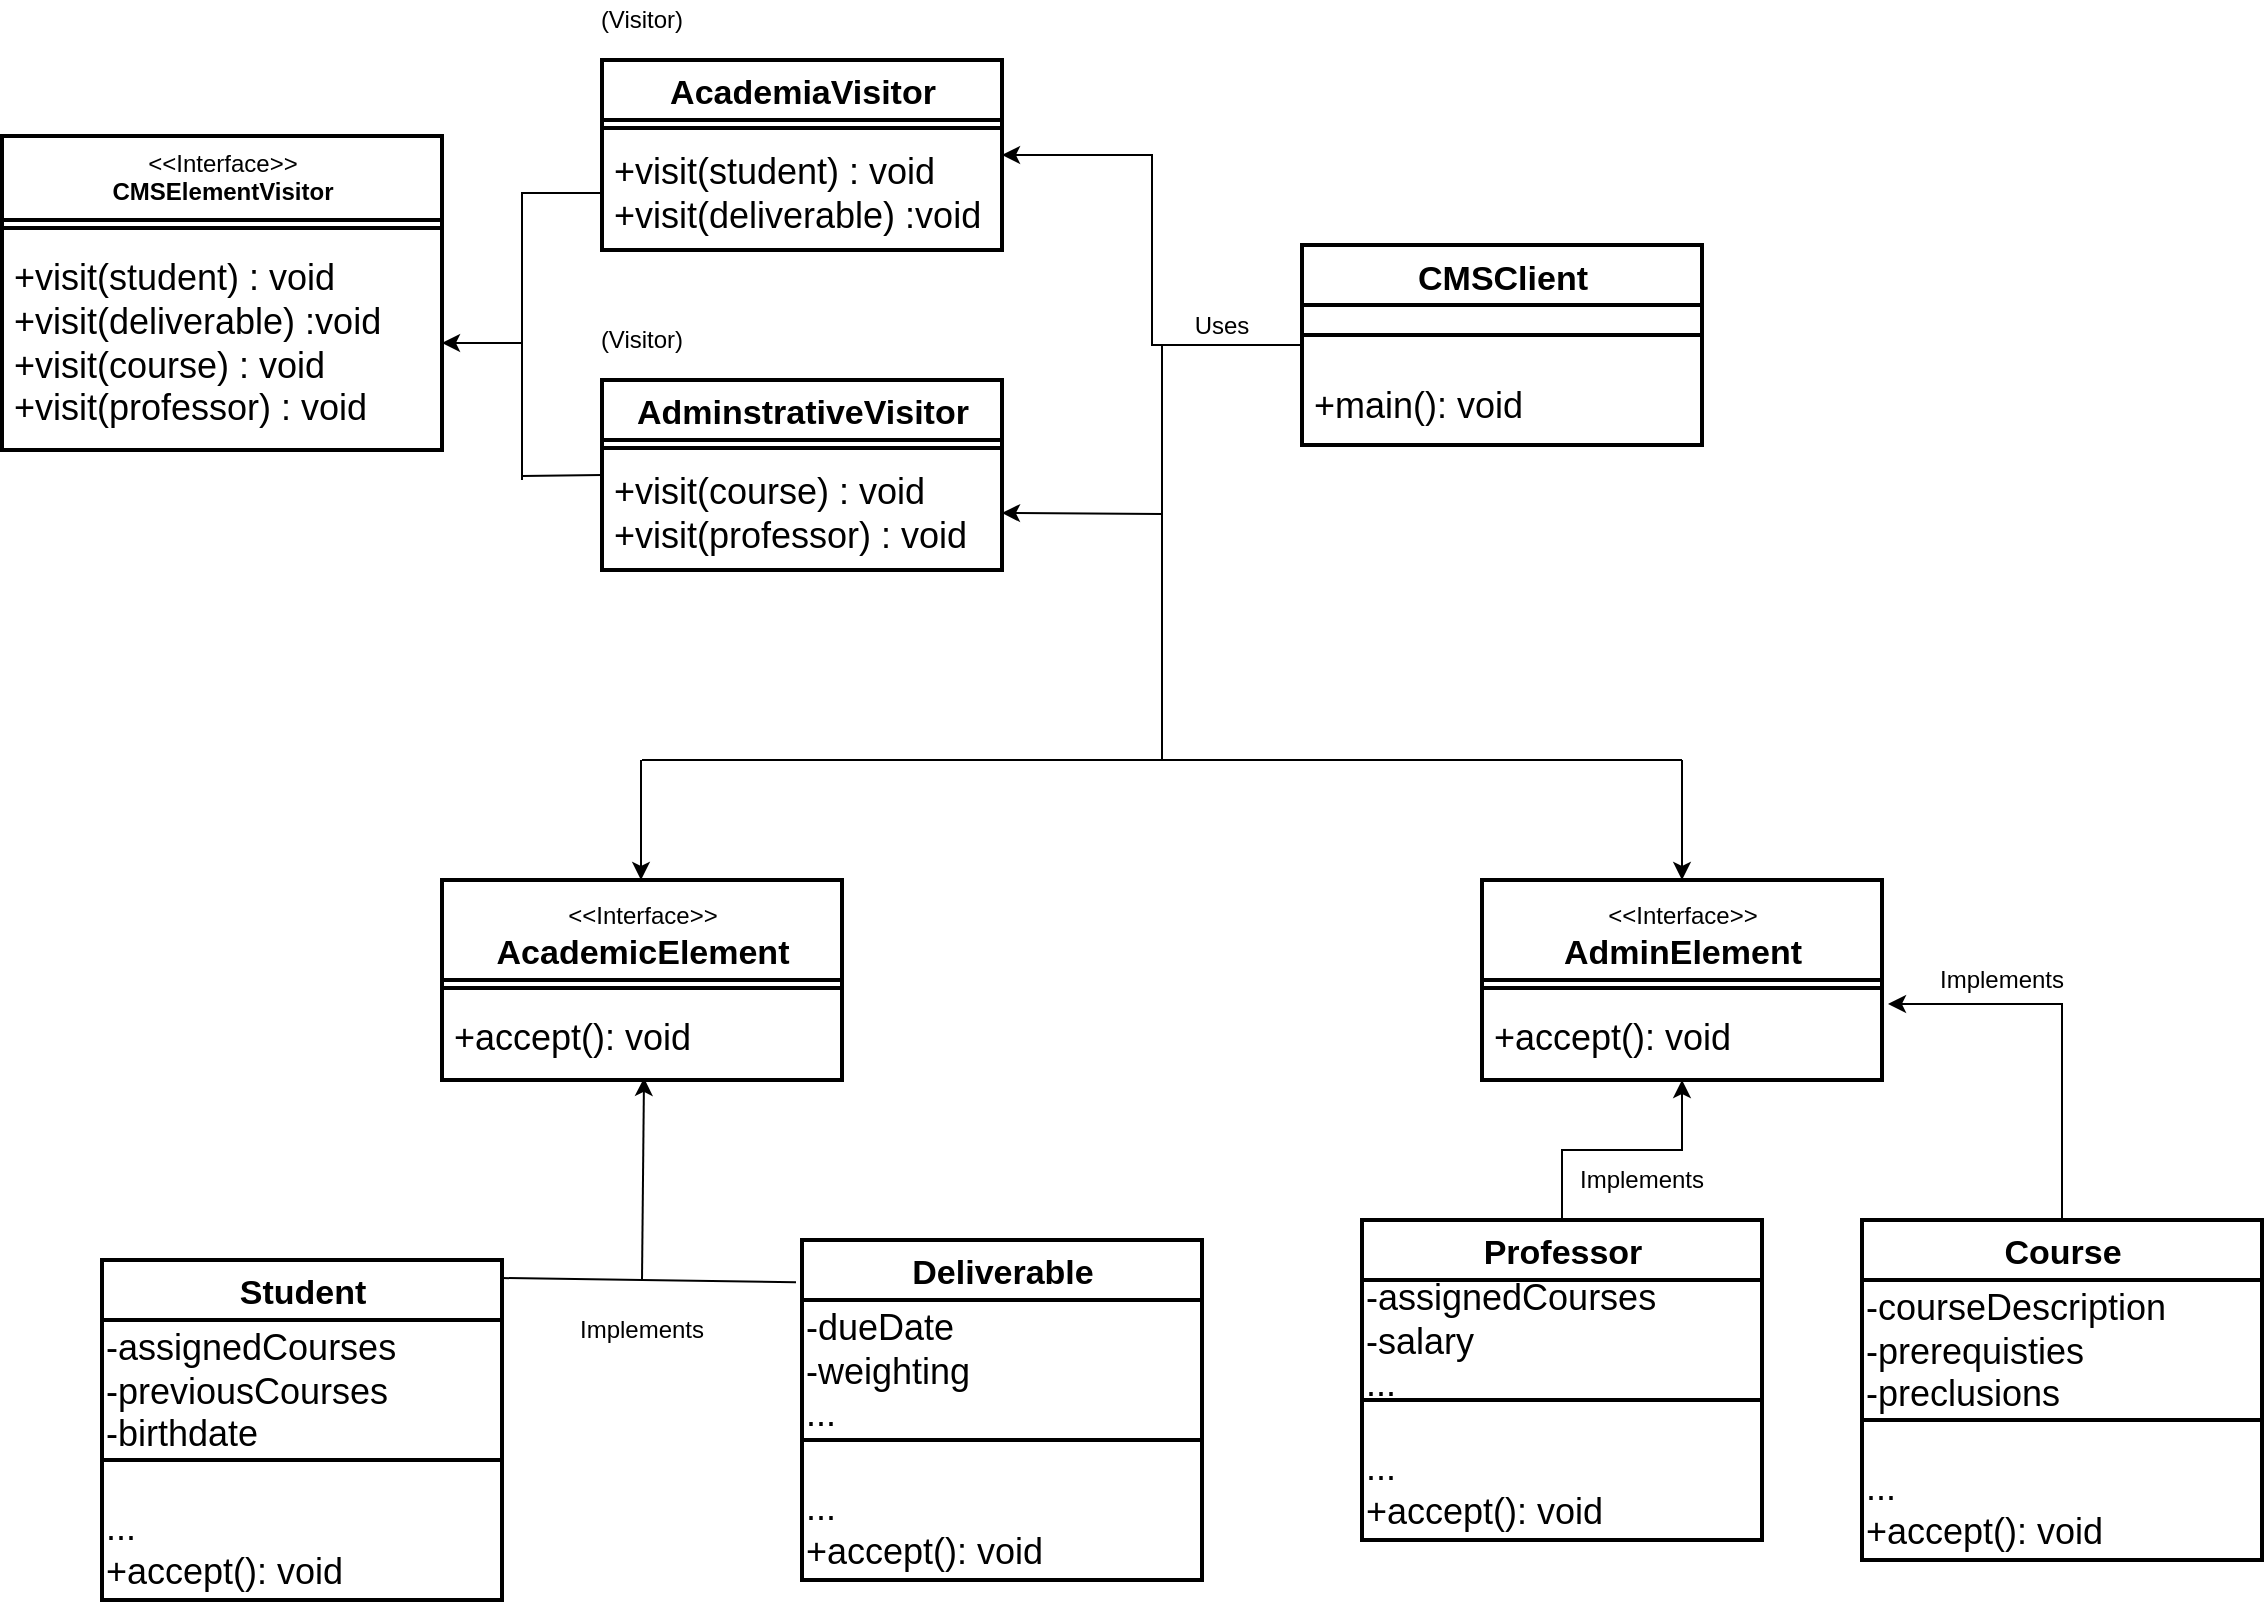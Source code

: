 <mxfile version="14.4.3" type="device"><diagram id="t7Q0sphMTR3nv7LkehZK" name="Page-1"><mxGraphModel dx="994" dy="846" grid="1" gridSize="10" guides="1" tooltips="1" connect="1" arrows="1" fold="1" page="1" pageScale="1" pageWidth="100" pageHeight="100" background="none" math="0" shadow="0"><root><mxCell id="0"/><mxCell id="1" parent="0"/><mxCell id="bWZKJVgbzyOHMLPQIaVQ-1" value="&lt;font style=&quot;font-size: 17px&quot;&gt;&lt;b&gt;AdminstrativeVisitor&lt;/b&gt;&lt;br&gt;&lt;/font&gt;" style="swimlane;fontStyle=0;align=center;verticalAlign=top;childLayout=stackLayout;horizontal=1;startSize=30;horizontalStack=0;resizeParent=1;resizeParentMax=0;resizeLast=0;collapsible=0;marginBottom=0;html=1;strokeWidth=2;" vertex="1" parent="1"><mxGeometry x="320" y="230" width="200" height="95" as="geometry"/></mxCell><mxCell id="bWZKJVgbzyOHMLPQIaVQ-6" value="" style="line;strokeWidth=2;fillColor=none;align=left;verticalAlign=middle;spacingTop=-1;spacingLeft=3;spacingRight=3;rotatable=0;labelPosition=right;points=[];portConstraint=eastwest;" vertex="1" parent="bWZKJVgbzyOHMLPQIaVQ-1"><mxGeometry y="30" width="200" height="8" as="geometry"/></mxCell><mxCell id="bWZKJVgbzyOHMLPQIaVQ-8" value="&lt;font style=&quot;font-size: 18px&quot;&gt;+visit(course) : void&lt;br&gt;+visit(professor) : void&lt;br&gt;&lt;/font&gt;" style="text;html=1;strokeColor=none;fillColor=none;align=left;verticalAlign=middle;spacingLeft=4;spacingRight=4;overflow=hidden;rotatable=0;points=[[0,0.5],[1,0.5]];portConstraint=eastwest;strokeWidth=2;" vertex="1" parent="bWZKJVgbzyOHMLPQIaVQ-1"><mxGeometry y="38" width="200" height="57" as="geometry"/></mxCell><mxCell id="bWZKJVgbzyOHMLPQIaVQ-13" value="(Visitor)" style="text;html=1;strokeColor=none;fillColor=none;align=center;verticalAlign=middle;whiteSpace=wrap;rounded=0;" vertex="1" parent="1"><mxGeometry x="320" y="200" width="40" height="20" as="geometry"/></mxCell><mxCell id="bWZKJVgbzyOHMLPQIaVQ-25" value="&lt;font style=&quot;font-size: 17px&quot;&gt;&lt;b&gt;AcademiaVisitor&lt;/b&gt;&lt;br&gt;&lt;/font&gt;" style="swimlane;fontStyle=0;align=center;verticalAlign=top;childLayout=stackLayout;horizontal=1;startSize=30;horizontalStack=0;resizeParent=1;resizeParentMax=0;resizeLast=0;collapsible=0;marginBottom=0;html=1;strokeWidth=2;" vertex="1" parent="1"><mxGeometry x="320" y="70" width="200" height="95" as="geometry"/></mxCell><mxCell id="bWZKJVgbzyOHMLPQIaVQ-26" value="" style="line;strokeWidth=2;fillColor=none;align=left;verticalAlign=middle;spacingTop=-1;spacingLeft=3;spacingRight=3;rotatable=0;labelPosition=right;points=[];portConstraint=eastwest;" vertex="1" parent="bWZKJVgbzyOHMLPQIaVQ-25"><mxGeometry y="30" width="200" height="8" as="geometry"/></mxCell><mxCell id="bWZKJVgbzyOHMLPQIaVQ-27" value="&lt;font style=&quot;font-size: 18px&quot;&gt;&lt;span style=&quot;font-family: &amp;#34;helvetica&amp;#34;&quot;&gt;+visit(student) : void&lt;br&gt;&lt;/span&gt;&lt;span style=&quot;font-family: &amp;#34;helvetica&amp;#34;&quot;&gt;+visit(deliverable) :void&lt;/span&gt;&lt;br&gt;&lt;/font&gt;" style="text;html=1;strokeColor=none;fillColor=none;align=left;verticalAlign=middle;spacingLeft=4;spacingRight=4;overflow=hidden;rotatable=0;points=[[0,0.5],[1,0.5]];portConstraint=eastwest;strokeWidth=2;" vertex="1" parent="bWZKJVgbzyOHMLPQIaVQ-25"><mxGeometry y="38" width="200" height="57" as="geometry"/></mxCell><mxCell id="bWZKJVgbzyOHMLPQIaVQ-28" value="(Visitor)" style="text;html=1;strokeColor=none;fillColor=none;align=center;verticalAlign=middle;whiteSpace=wrap;rounded=0;" vertex="1" parent="1"><mxGeometry x="320" y="40" width="40" height="20" as="geometry"/></mxCell><mxCell id="bWZKJVgbzyOHMLPQIaVQ-33" value="&amp;lt;&amp;lt;Interface&amp;gt;&amp;gt;&lt;br&gt;&lt;b&gt;CMSElementVisitor&lt;/b&gt;" style="swimlane;fontStyle=0;align=center;verticalAlign=top;childLayout=stackLayout;horizontal=1;startSize=42;horizontalStack=0;resizeParent=1;resizeParentMax=0;resizeLast=0;collapsible=0;marginBottom=0;html=1;strokeWidth=2;" vertex="1" parent="1"><mxGeometry x="20" y="108" width="220" height="157" as="geometry"/></mxCell><mxCell id="bWZKJVgbzyOHMLPQIaVQ-38" value="" style="line;strokeWidth=2;fillColor=none;align=left;verticalAlign=middle;spacingTop=-1;spacingLeft=3;spacingRight=3;rotatable=0;labelPosition=right;points=[];portConstraint=eastwest;" vertex="1" parent="bWZKJVgbzyOHMLPQIaVQ-33"><mxGeometry y="42" width="220" height="8" as="geometry"/></mxCell><mxCell id="bWZKJVgbzyOHMLPQIaVQ-40" value="&lt;span style=&quot;font-size: 18px ; font-family: &amp;#34;helvetica&amp;#34;&quot;&gt;+visit(student) : void&lt;br&gt;&lt;/span&gt;&lt;span style=&quot;font-size: 18px ; font-family: &amp;#34;helvetica&amp;#34;&quot;&gt;+visit(deliverable) :void&lt;br&gt;&lt;/span&gt;&lt;span style=&quot;font-size: 18px&quot;&gt;+visit(course) : void&lt;br&gt;&lt;/span&gt;&lt;span style=&quot;font-size: 18px&quot;&gt;+visit(professor) : void&lt;/span&gt;&lt;span style=&quot;font-size: 18px ; font-family: &amp;#34;helvetica&amp;#34;&quot;&gt;&lt;br&gt;&lt;/span&gt;" style="text;html=1;strokeColor=none;fillColor=none;align=left;verticalAlign=middle;spacingLeft=4;spacingRight=4;overflow=hidden;rotatable=0;points=[[0,0.5],[1,0.5]];portConstraint=eastwest;strokeWidth=2;" vertex="1" parent="bWZKJVgbzyOHMLPQIaVQ-33"><mxGeometry y="50" width="220" height="107" as="geometry"/></mxCell><mxCell id="bWZKJVgbzyOHMLPQIaVQ-42" style="edgeStyle=orthogonalEdgeStyle;rounded=0;orthogonalLoop=1;jettySize=auto;html=1;entryX=1;entryY=0.5;entryDx=0;entryDy=0;" edge="1" parent="1" source="bWZKJVgbzyOHMLPQIaVQ-27" target="bWZKJVgbzyOHMLPQIaVQ-40"><mxGeometry relative="1" as="geometry"><Array as="points"><mxPoint x="280" y="137"/><mxPoint x="280" y="212"/></Array></mxGeometry></mxCell><mxCell id="bWZKJVgbzyOHMLPQIaVQ-44" value="" style="endArrow=none;html=1;entryX=0;entryY=0.5;entryDx=0;entryDy=0;" edge="1" parent="1" target="bWZKJVgbzyOHMLPQIaVQ-1"><mxGeometry width="50" height="50" relative="1" as="geometry"><mxPoint x="280" y="278" as="sourcePoint"/><mxPoint x="270" y="310" as="targetPoint"/></mxGeometry></mxCell><mxCell id="bWZKJVgbzyOHMLPQIaVQ-45" value="" style="endArrow=none;html=1;" edge="1" parent="1"><mxGeometry width="50" height="50" relative="1" as="geometry"><mxPoint x="280" y="190" as="sourcePoint"/><mxPoint x="280" y="280" as="targetPoint"/></mxGeometry></mxCell><mxCell id="bWZKJVgbzyOHMLPQIaVQ-49" style="edgeStyle=orthogonalEdgeStyle;rounded=0;orthogonalLoop=1;jettySize=auto;html=1;entryX=1;entryY=0.5;entryDx=0;entryDy=0;" edge="1" parent="1" source="bWZKJVgbzyOHMLPQIaVQ-46" target="bWZKJVgbzyOHMLPQIaVQ-25"><mxGeometry relative="1" as="geometry"/></mxCell><mxCell id="bWZKJVgbzyOHMLPQIaVQ-46" value="&lt;font style=&quot;font-size: 17px&quot;&gt;&lt;b&gt;CMSClient&lt;/b&gt;&lt;br&gt;&lt;/font&gt;" style="swimlane;fontStyle=0;align=center;verticalAlign=top;childLayout=stackLayout;horizontal=1;startSize=30;horizontalStack=0;resizeParent=1;resizeParentMax=0;resizeLast=0;collapsible=0;marginBottom=0;html=1;strokeWidth=2;" vertex="1" parent="1"><mxGeometry x="670" y="162.5" width="200" height="100" as="geometry"/></mxCell><mxCell id="bWZKJVgbzyOHMLPQIaVQ-47" value="" style="line;strokeWidth=2;fillColor=none;align=left;verticalAlign=middle;spacingTop=-1;spacingLeft=3;spacingRight=3;rotatable=0;labelPosition=right;points=[];portConstraint=eastwest;" vertex="1" parent="bWZKJVgbzyOHMLPQIaVQ-46"><mxGeometry y="30" width="200" height="30" as="geometry"/></mxCell><mxCell id="bWZKJVgbzyOHMLPQIaVQ-48" value="&lt;font style=&quot;font-size: 18px&quot;&gt;+main(): void&lt;br&gt;&lt;/font&gt;" style="text;html=1;strokeColor=none;fillColor=none;align=left;verticalAlign=middle;spacingLeft=4;spacingRight=4;overflow=hidden;rotatable=0;points=[[0,0.5],[1,0.5]];portConstraint=eastwest;strokeWidth=2;" vertex="1" parent="bWZKJVgbzyOHMLPQIaVQ-46"><mxGeometry y="60" width="200" height="40" as="geometry"/></mxCell><mxCell id="bWZKJVgbzyOHMLPQIaVQ-52" value="" style="endArrow=none;html=1;" edge="1" parent="1"><mxGeometry width="50" height="50" relative="1" as="geometry"><mxPoint x="600" y="420" as="sourcePoint"/><mxPoint x="600" y="212.5" as="targetPoint"/></mxGeometry></mxCell><mxCell id="bWZKJVgbzyOHMLPQIaVQ-53" value="" style="endArrow=classic;html=1;entryX=1;entryY=0.5;entryDx=0;entryDy=0;" edge="1" parent="1" target="bWZKJVgbzyOHMLPQIaVQ-8"><mxGeometry width="50" height="50" relative="1" as="geometry"><mxPoint x="600" y="297" as="sourcePoint"/><mxPoint x="630" y="330" as="targetPoint"/></mxGeometry></mxCell><mxCell id="bWZKJVgbzyOHMLPQIaVQ-54" value="" style="endArrow=none;html=1;" edge="1" parent="1"><mxGeometry width="50" height="50" relative="1" as="geometry"><mxPoint x="340" y="420" as="sourcePoint"/><mxPoint x="600" y="420" as="targetPoint"/></mxGeometry></mxCell><mxCell id="bWZKJVgbzyOHMLPQIaVQ-55" value="" style="endArrow=classic;html=1;" edge="1" parent="1"><mxGeometry width="50" height="50" relative="1" as="geometry"><mxPoint x="339.5" y="420" as="sourcePoint"/><mxPoint x="339.5" y="480" as="targetPoint"/></mxGeometry></mxCell><mxCell id="bWZKJVgbzyOHMLPQIaVQ-56" value="&lt;font style=&quot;font-size: 17px&quot;&gt;&lt;span style=&quot;font-size: 12px&quot;&gt;&amp;lt;&amp;lt;Interface&amp;gt;&amp;gt;&lt;/span&gt;&lt;b&gt;&lt;br&gt;AcademicElement&lt;/b&gt;&lt;br&gt;&lt;/font&gt;" style="swimlane;fontStyle=0;align=center;verticalAlign=top;childLayout=stackLayout;horizontal=1;startSize=50;horizontalStack=0;resizeParent=1;resizeParentMax=0;resizeLast=0;collapsible=0;marginBottom=0;html=1;strokeWidth=2;" vertex="1" parent="1"><mxGeometry x="240" y="480" width="200" height="100" as="geometry"/></mxCell><mxCell id="bWZKJVgbzyOHMLPQIaVQ-57" value="" style="line;strokeWidth=2;fillColor=none;align=left;verticalAlign=middle;spacingTop=-1;spacingLeft=3;spacingRight=3;rotatable=0;labelPosition=right;points=[];portConstraint=eastwest;" vertex="1" parent="bWZKJVgbzyOHMLPQIaVQ-56"><mxGeometry y="50" width="200" height="8" as="geometry"/></mxCell><mxCell id="bWZKJVgbzyOHMLPQIaVQ-58" value="&lt;font style=&quot;font-size: 18px&quot;&gt;+accept(): void&lt;br&gt;&lt;/font&gt;" style="text;html=1;strokeColor=none;fillColor=none;align=left;verticalAlign=middle;spacingLeft=4;spacingRight=4;overflow=hidden;rotatable=0;points=[[0,0.5],[1,0.5]];portConstraint=eastwest;strokeWidth=2;" vertex="1" parent="bWZKJVgbzyOHMLPQIaVQ-56"><mxGeometry y="58" width="200" height="42" as="geometry"/></mxCell><mxCell id="bWZKJVgbzyOHMLPQIaVQ-64" value="&lt;font style=&quot;font-size: 17px&quot;&gt;&lt;span style=&quot;font-size: 12px&quot;&gt;&amp;lt;&amp;lt;Interface&amp;gt;&amp;gt;&lt;/span&gt;&lt;b&gt;&lt;br&gt;AdminElement&lt;/b&gt;&lt;br&gt;&lt;/font&gt;" style="swimlane;fontStyle=0;align=center;verticalAlign=top;childLayout=stackLayout;horizontal=1;startSize=50;horizontalStack=0;resizeParent=1;resizeParentMax=0;resizeLast=0;collapsible=0;marginBottom=0;html=1;strokeWidth=2;" vertex="1" parent="1"><mxGeometry x="760" y="480" width="200" height="100" as="geometry"/></mxCell><mxCell id="bWZKJVgbzyOHMLPQIaVQ-65" value="" style="line;strokeWidth=2;fillColor=none;align=left;verticalAlign=middle;spacingTop=-1;spacingLeft=3;spacingRight=3;rotatable=0;labelPosition=right;points=[];portConstraint=eastwest;" vertex="1" parent="bWZKJVgbzyOHMLPQIaVQ-64"><mxGeometry y="50" width="200" height="8" as="geometry"/></mxCell><mxCell id="bWZKJVgbzyOHMLPQIaVQ-66" value="&lt;font style=&quot;font-size: 18px&quot;&gt;+accept(): void&lt;br&gt;&lt;/font&gt;" style="text;html=1;strokeColor=none;fillColor=none;align=left;verticalAlign=middle;spacingLeft=4;spacingRight=4;overflow=hidden;rotatable=0;points=[[0,0.5],[1,0.5]];portConstraint=eastwest;strokeWidth=2;" vertex="1" parent="bWZKJVgbzyOHMLPQIaVQ-64"><mxGeometry y="58" width="200" height="42" as="geometry"/></mxCell><mxCell id="bWZKJVgbzyOHMLPQIaVQ-67" value="&lt;font style=&quot;font-size: 17px&quot;&gt;&lt;b&gt;Student&lt;/b&gt;&lt;br&gt;&lt;/font&gt;" style="swimlane;fontStyle=0;align=center;verticalAlign=top;childLayout=stackLayout;horizontal=1;startSize=30;horizontalStack=0;resizeParent=1;resizeParentMax=0;resizeLast=0;collapsible=0;marginBottom=0;html=1;strokeWidth=2;" vertex="1" parent="1"><mxGeometry x="70" y="670" width="200" height="170" as="geometry"/></mxCell><mxCell id="bWZKJVgbzyOHMLPQIaVQ-73" value="&lt;font style=&quot;font-size: 18px&quot;&gt;&lt;br&gt;-assignedCourses&lt;br&gt;-previousCourses&lt;br&gt;-birthdate&lt;/font&gt;" style="text;html=1;strokeColor=none;fillColor=none;align=left;verticalAlign=middle;whiteSpace=wrap;rounded=0;" vertex="1" parent="bWZKJVgbzyOHMLPQIaVQ-67"><mxGeometry y="30" width="200" height="50" as="geometry"/></mxCell><mxCell id="bWZKJVgbzyOHMLPQIaVQ-68" value="" style="line;strokeWidth=2;fillColor=none;align=left;verticalAlign=middle;spacingTop=-1;spacingLeft=3;spacingRight=3;rotatable=0;labelPosition=right;points=[];portConstraint=eastwest;" vertex="1" parent="bWZKJVgbzyOHMLPQIaVQ-67"><mxGeometry y="80" width="200" height="40" as="geometry"/></mxCell><mxCell id="bWZKJVgbzyOHMLPQIaVQ-75" value="&lt;span style=&quot;font-size: 18px&quot;&gt;...&lt;br&gt;+accept(): void&amp;nbsp;&lt;br&gt;&lt;/span&gt;" style="text;html=1;strokeColor=none;fillColor=none;align=left;verticalAlign=middle;whiteSpace=wrap;rounded=0;" vertex="1" parent="bWZKJVgbzyOHMLPQIaVQ-67"><mxGeometry y="120" width="200" height="50" as="geometry"/></mxCell><mxCell id="bWZKJVgbzyOHMLPQIaVQ-76" value="&lt;font style=&quot;font-size: 17px&quot;&gt;&lt;b&gt;Deliverable&lt;/b&gt;&lt;br&gt;&lt;/font&gt;" style="swimlane;fontStyle=0;align=center;verticalAlign=top;childLayout=stackLayout;horizontal=1;startSize=30;horizontalStack=0;resizeParent=1;resizeParentMax=0;resizeLast=0;collapsible=0;marginBottom=0;html=1;strokeWidth=2;" vertex="1" parent="1"><mxGeometry x="420" y="660" width="200" height="170" as="geometry"/></mxCell><mxCell id="bWZKJVgbzyOHMLPQIaVQ-77" value="&lt;font style=&quot;font-size: 18px&quot;&gt;&lt;br&gt;-dueDate&lt;br&gt;-weighting&lt;br&gt;...&lt;br&gt;&lt;/font&gt;" style="text;html=1;strokeColor=none;fillColor=none;align=left;verticalAlign=middle;whiteSpace=wrap;rounded=0;" vertex="1" parent="bWZKJVgbzyOHMLPQIaVQ-76"><mxGeometry y="30" width="200" height="50" as="geometry"/></mxCell><mxCell id="bWZKJVgbzyOHMLPQIaVQ-78" value="" style="line;strokeWidth=2;fillColor=none;align=left;verticalAlign=middle;spacingTop=-1;spacingLeft=3;spacingRight=3;rotatable=0;labelPosition=right;points=[];portConstraint=eastwest;" vertex="1" parent="bWZKJVgbzyOHMLPQIaVQ-76"><mxGeometry y="80" width="200" height="40" as="geometry"/></mxCell><mxCell id="bWZKJVgbzyOHMLPQIaVQ-79" value="&lt;span style=&quot;font-size: 18px&quot;&gt;...&lt;br&gt;+accept(): void&amp;nbsp;&lt;br&gt;&lt;/span&gt;" style="text;html=1;strokeColor=none;fillColor=none;align=left;verticalAlign=middle;whiteSpace=wrap;rounded=0;" vertex="1" parent="bWZKJVgbzyOHMLPQIaVQ-76"><mxGeometry y="120" width="200" height="50" as="geometry"/></mxCell><mxCell id="bWZKJVgbzyOHMLPQIaVQ-82" value="" style="endArrow=none;html=1;" edge="1" parent="1"><mxGeometry width="50" height="50" relative="1" as="geometry"><mxPoint x="600" y="420" as="sourcePoint"/><mxPoint x="860" y="420" as="targetPoint"/></mxGeometry></mxCell><mxCell id="bWZKJVgbzyOHMLPQIaVQ-83" value="" style="endArrow=classic;html=1;entryX=0.5;entryY=0;entryDx=0;entryDy=0;" edge="1" parent="1" target="bWZKJVgbzyOHMLPQIaVQ-64"><mxGeometry width="50" height="50" relative="1" as="geometry"><mxPoint x="860" y="420" as="sourcePoint"/><mxPoint x="690" y="460" as="targetPoint"/></mxGeometry></mxCell><mxCell id="bWZKJVgbzyOHMLPQIaVQ-84" value="Uses" style="text;html=1;strokeColor=none;fillColor=none;align=center;verticalAlign=middle;whiteSpace=wrap;rounded=0;" vertex="1" parent="1"><mxGeometry x="610" y="193" width="40" height="20" as="geometry"/></mxCell><mxCell id="bWZKJVgbzyOHMLPQIaVQ-90" value="" style="endArrow=classic;html=1;entryX=0.505;entryY=0.976;entryDx=0;entryDy=0;entryPerimeter=0;" edge="1" parent="1" target="bWZKJVgbzyOHMLPQIaVQ-58"><mxGeometry width="50" height="50" relative="1" as="geometry"><mxPoint x="340" y="680" as="sourcePoint"/><mxPoint x="360" y="620" as="targetPoint"/></mxGeometry></mxCell><mxCell id="bWZKJVgbzyOHMLPQIaVQ-92" value="" style="endArrow=none;html=1;exitX=1;exitY=0.053;exitDx=0;exitDy=0;exitPerimeter=0;" edge="1" parent="1" source="bWZKJVgbzyOHMLPQIaVQ-67"><mxGeometry width="50" height="50" relative="1" as="geometry"><mxPoint x="290" y="730" as="sourcePoint"/><mxPoint x="340" y="680" as="targetPoint"/></mxGeometry></mxCell><mxCell id="bWZKJVgbzyOHMLPQIaVQ-93" value="" style="endArrow=none;html=1;entryX=-0.015;entryY=0.124;entryDx=0;entryDy=0;entryPerimeter=0;" edge="1" parent="1" target="bWZKJVgbzyOHMLPQIaVQ-76"><mxGeometry width="50" height="50" relative="1" as="geometry"><mxPoint x="340" y="680" as="sourcePoint"/><mxPoint x="390" y="710" as="targetPoint"/></mxGeometry></mxCell><mxCell id="bWZKJVgbzyOHMLPQIaVQ-104" style="edgeStyle=orthogonalEdgeStyle;rounded=0;orthogonalLoop=1;jettySize=auto;html=1;entryX=0.5;entryY=1;entryDx=0;entryDy=0;" edge="1" parent="1" source="bWZKJVgbzyOHMLPQIaVQ-94" target="bWZKJVgbzyOHMLPQIaVQ-64"><mxGeometry relative="1" as="geometry"/></mxCell><mxCell id="bWZKJVgbzyOHMLPQIaVQ-94" value="&lt;font style=&quot;font-size: 17px&quot;&gt;&lt;b&gt;Professor&lt;/b&gt;&lt;br&gt;&lt;/font&gt;" style="swimlane;fontStyle=0;align=center;verticalAlign=top;childLayout=stackLayout;horizontal=1;startSize=30;horizontalStack=0;resizeParent=1;resizeParentMax=0;resizeLast=0;collapsible=0;marginBottom=0;html=1;strokeWidth=2;" vertex="1" parent="1"><mxGeometry x="700" y="650" width="200" height="160" as="geometry"/></mxCell><mxCell id="bWZKJVgbzyOHMLPQIaVQ-95" value="&lt;font style=&quot;font-size: 18px&quot;&gt;&lt;br&gt;-assignedCourses&lt;br&gt;-salary&lt;br&gt;...&lt;br&gt;&lt;/font&gt;" style="text;html=1;strokeColor=none;fillColor=none;align=left;verticalAlign=middle;whiteSpace=wrap;rounded=0;" vertex="1" parent="bWZKJVgbzyOHMLPQIaVQ-94"><mxGeometry y="30" width="200" height="40" as="geometry"/></mxCell><mxCell id="bWZKJVgbzyOHMLPQIaVQ-96" value="" style="line;strokeWidth=2;fillColor=none;align=left;verticalAlign=middle;spacingTop=-1;spacingLeft=3;spacingRight=3;rotatable=0;labelPosition=right;points=[];portConstraint=eastwest;" vertex="1" parent="bWZKJVgbzyOHMLPQIaVQ-94"><mxGeometry y="70" width="200" height="40" as="geometry"/></mxCell><mxCell id="bWZKJVgbzyOHMLPQIaVQ-97" value="&lt;span style=&quot;font-size: 18px&quot;&gt;...&lt;br&gt;+accept(): void&amp;nbsp;&lt;br&gt;&lt;/span&gt;" style="text;html=1;strokeColor=none;fillColor=none;align=left;verticalAlign=middle;whiteSpace=wrap;rounded=0;" vertex="1" parent="bWZKJVgbzyOHMLPQIaVQ-94"><mxGeometry y="110" width="200" height="50" as="geometry"/></mxCell><mxCell id="bWZKJVgbzyOHMLPQIaVQ-105" style="edgeStyle=orthogonalEdgeStyle;rounded=0;orthogonalLoop=1;jettySize=auto;html=1;entryX=1.015;entryY=0.095;entryDx=0;entryDy=0;entryPerimeter=0;" edge="1" parent="1" source="bWZKJVgbzyOHMLPQIaVQ-98" target="bWZKJVgbzyOHMLPQIaVQ-66"><mxGeometry relative="1" as="geometry"/></mxCell><mxCell id="bWZKJVgbzyOHMLPQIaVQ-98" value="&lt;font style=&quot;font-size: 17px&quot;&gt;&lt;b&gt;Course&lt;/b&gt;&lt;br&gt;&lt;/font&gt;" style="swimlane;fontStyle=0;align=center;verticalAlign=top;childLayout=stackLayout;horizontal=1;startSize=30;horizontalStack=0;resizeParent=1;resizeParentMax=0;resizeLast=0;collapsible=0;marginBottom=0;html=1;strokeWidth=2;" vertex="1" parent="1"><mxGeometry x="950" y="650" width="200" height="170" as="geometry"/></mxCell><mxCell id="bWZKJVgbzyOHMLPQIaVQ-99" value="&lt;font style=&quot;font-size: 18px&quot;&gt;&lt;br&gt;-courseDescription&lt;br&gt;-prerequisties&amp;nbsp;&lt;br&gt;-preclusions&lt;br&gt;&lt;/font&gt;" style="text;html=1;strokeColor=none;fillColor=none;align=left;verticalAlign=middle;whiteSpace=wrap;rounded=0;" vertex="1" parent="bWZKJVgbzyOHMLPQIaVQ-98"><mxGeometry y="30" width="200" height="50" as="geometry"/></mxCell><mxCell id="bWZKJVgbzyOHMLPQIaVQ-100" value="" style="line;strokeWidth=2;fillColor=none;align=left;verticalAlign=middle;spacingTop=-1;spacingLeft=3;spacingRight=3;rotatable=0;labelPosition=right;points=[];portConstraint=eastwest;" vertex="1" parent="bWZKJVgbzyOHMLPQIaVQ-98"><mxGeometry y="80" width="200" height="40" as="geometry"/></mxCell><mxCell id="bWZKJVgbzyOHMLPQIaVQ-101" value="&lt;span style=&quot;font-size: 18px&quot;&gt;...&lt;br&gt;+accept(): void&amp;nbsp;&lt;br&gt;&lt;/span&gt;" style="text;html=1;strokeColor=none;fillColor=none;align=left;verticalAlign=middle;whiteSpace=wrap;rounded=0;" vertex="1" parent="bWZKJVgbzyOHMLPQIaVQ-98"><mxGeometry y="120" width="200" height="50" as="geometry"/></mxCell><mxCell id="bWZKJVgbzyOHMLPQIaVQ-102" value="Implements" style="text;html=1;strokeColor=none;fillColor=none;align=center;verticalAlign=middle;whiteSpace=wrap;rounded=0;" vertex="1" parent="1"><mxGeometry x="320" y="695" width="40" height="20" as="geometry"/></mxCell><mxCell id="bWZKJVgbzyOHMLPQIaVQ-106" value="Implements" style="text;html=1;strokeColor=none;fillColor=none;align=center;verticalAlign=middle;whiteSpace=wrap;rounded=0;" vertex="1" parent="1"><mxGeometry x="820" y="620" width="40" height="20" as="geometry"/></mxCell><mxCell id="bWZKJVgbzyOHMLPQIaVQ-107" value="Implements" style="text;html=1;strokeColor=none;fillColor=none;align=center;verticalAlign=middle;whiteSpace=wrap;rounded=0;" vertex="1" parent="1"><mxGeometry x="1000" y="520" width="40" height="20" as="geometry"/></mxCell></root></mxGraphModel></diagram></mxfile>